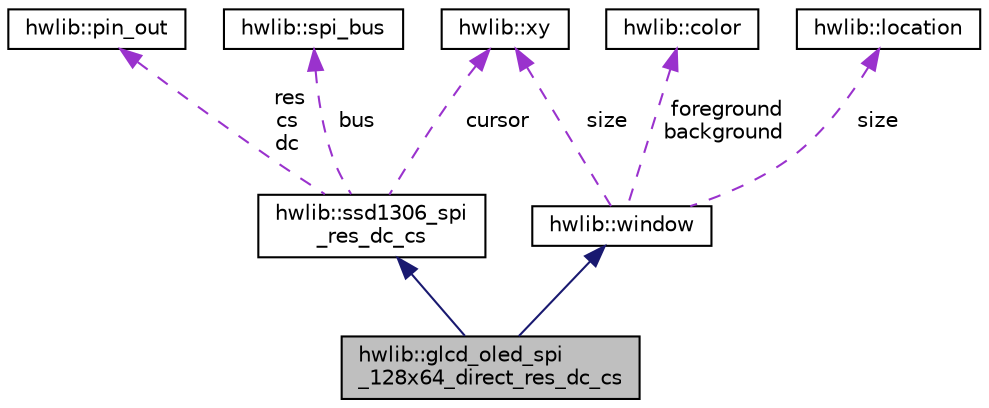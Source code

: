 digraph "hwlib::glcd_oled_spi_128x64_direct_res_dc_cs"
{
  edge [fontname="Helvetica",fontsize="10",labelfontname="Helvetica",labelfontsize="10"];
  node [fontname="Helvetica",fontsize="10",shape=record];
  Node3 [label="hwlib::glcd_oled_spi\l_128x64_direct_res_dc_cs",height=0.2,width=0.4,color="black", fillcolor="grey75", style="filled", fontcolor="black"];
  Node4 -> Node3 [dir="back",color="midnightblue",fontsize="10",style="solid",fontname="Helvetica"];
  Node4 [label="hwlib::ssd1306_spi\l_res_dc_cs",height=0.2,width=0.4,color="black", fillcolor="white", style="filled",URL="$classhwlib_1_1ssd1306__spi__res__dc__cs.html"];
  Node5 -> Node4 [dir="back",color="darkorchid3",fontsize="10",style="dashed",label=" res\ncs\ndc" ,fontname="Helvetica"];
  Node5 [label="hwlib::pin_out",height=0.2,width=0.4,color="black", fillcolor="white", style="filled",URL="$classhwlib_1_1pin__out.html"];
  Node6 -> Node4 [dir="back",color="darkorchid3",fontsize="10",style="dashed",label=" cursor" ,fontname="Helvetica"];
  Node6 [label="hwlib::xy",height=0.2,width=0.4,color="black", fillcolor="white", style="filled",URL="$classhwlib_1_1xy.html"];
  Node7 -> Node4 [dir="back",color="darkorchid3",fontsize="10",style="dashed",label=" bus" ,fontname="Helvetica"];
  Node7 [label="hwlib::spi_bus",height=0.2,width=0.4,color="black", fillcolor="white", style="filled",URL="$classhwlib_1_1spi__bus.html",tooltip="This class abstracts the interface of a master to a SPI bus. "];
  Node8 -> Node3 [dir="back",color="midnightblue",fontsize="10",style="solid",fontname="Helvetica"];
  Node8 [label="hwlib::window",height=0.2,width=0.4,color="black", fillcolor="white", style="filled",URL="$classhwlib_1_1window.html",tooltip="a graphics window "];
  Node6 -> Node8 [dir="back",color="darkorchid3",fontsize="10",style="dashed",label=" size" ,fontname="Helvetica"];
  Node9 -> Node8 [dir="back",color="darkorchid3",fontsize="10",style="dashed",label=" foreground\nbackground" ,fontname="Helvetica"];
  Node9 [label="hwlib::color",height=0.2,width=0.4,color="black", fillcolor="white", style="filled",URL="$classhwlib_1_1color.html",tooltip="graphics color "];
  Node10 -> Node8 [dir="back",color="darkorchid3",fontsize="10",style="dashed",label=" size" ,fontname="Helvetica"];
  Node10 [label="hwlib::location",height=0.2,width=0.4,color="black", fillcolor="white", style="filled",URL="$classhwlib_1_1location.html",tooltip="a pixel coordinate "];
}
